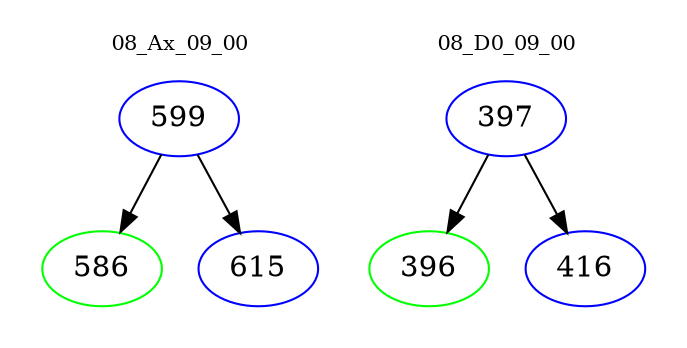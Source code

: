 digraph{
subgraph cluster_0 {
color = white
label = "08_Ax_09_00";
fontsize=10;
T0_599 [label="599", color="blue"]
T0_599 -> T0_586 [color="black"]
T0_586 [label="586", color="green"]
T0_599 -> T0_615 [color="black"]
T0_615 [label="615", color="blue"]
}
subgraph cluster_1 {
color = white
label = "08_D0_09_00";
fontsize=10;
T1_397 [label="397", color="blue"]
T1_397 -> T1_396 [color="black"]
T1_396 [label="396", color="green"]
T1_397 -> T1_416 [color="black"]
T1_416 [label="416", color="blue"]
}
}
